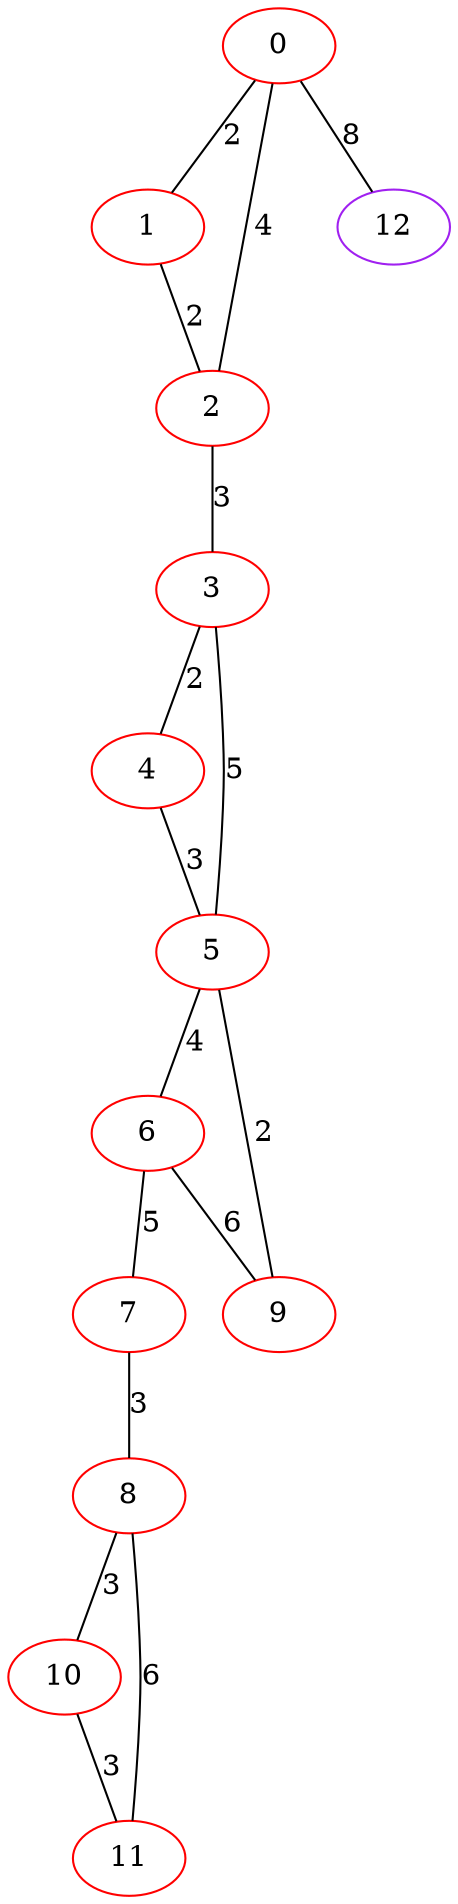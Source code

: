 graph "" {
0 [color=red, weight=1];
1 [color=red, weight=1];
2 [color=red, weight=1];
3 [color=red, weight=1];
4 [color=red, weight=1];
5 [color=red, weight=1];
6 [color=red, weight=1];
7 [color=red, weight=1];
8 [color=red, weight=1];
9 [color=red, weight=1];
10 [color=red, weight=1];
11 [color=red, weight=1];
12 [color=purple, weight=4];
0 -- 1  [key=0, label=2];
0 -- 2  [key=0, label=4];
0 -- 12  [key=0, label=8];
1 -- 2  [key=0, label=2];
2 -- 3  [key=0, label=3];
3 -- 4  [key=0, label=2];
3 -- 5  [key=0, label=5];
4 -- 5  [key=0, label=3];
5 -- 9  [key=0, label=2];
5 -- 6  [key=0, label=4];
6 -- 9  [key=0, label=6];
6 -- 7  [key=0, label=5];
7 -- 8  [key=0, label=3];
8 -- 10  [key=0, label=3];
8 -- 11  [key=0, label=6];
10 -- 11  [key=0, label=3];
}
